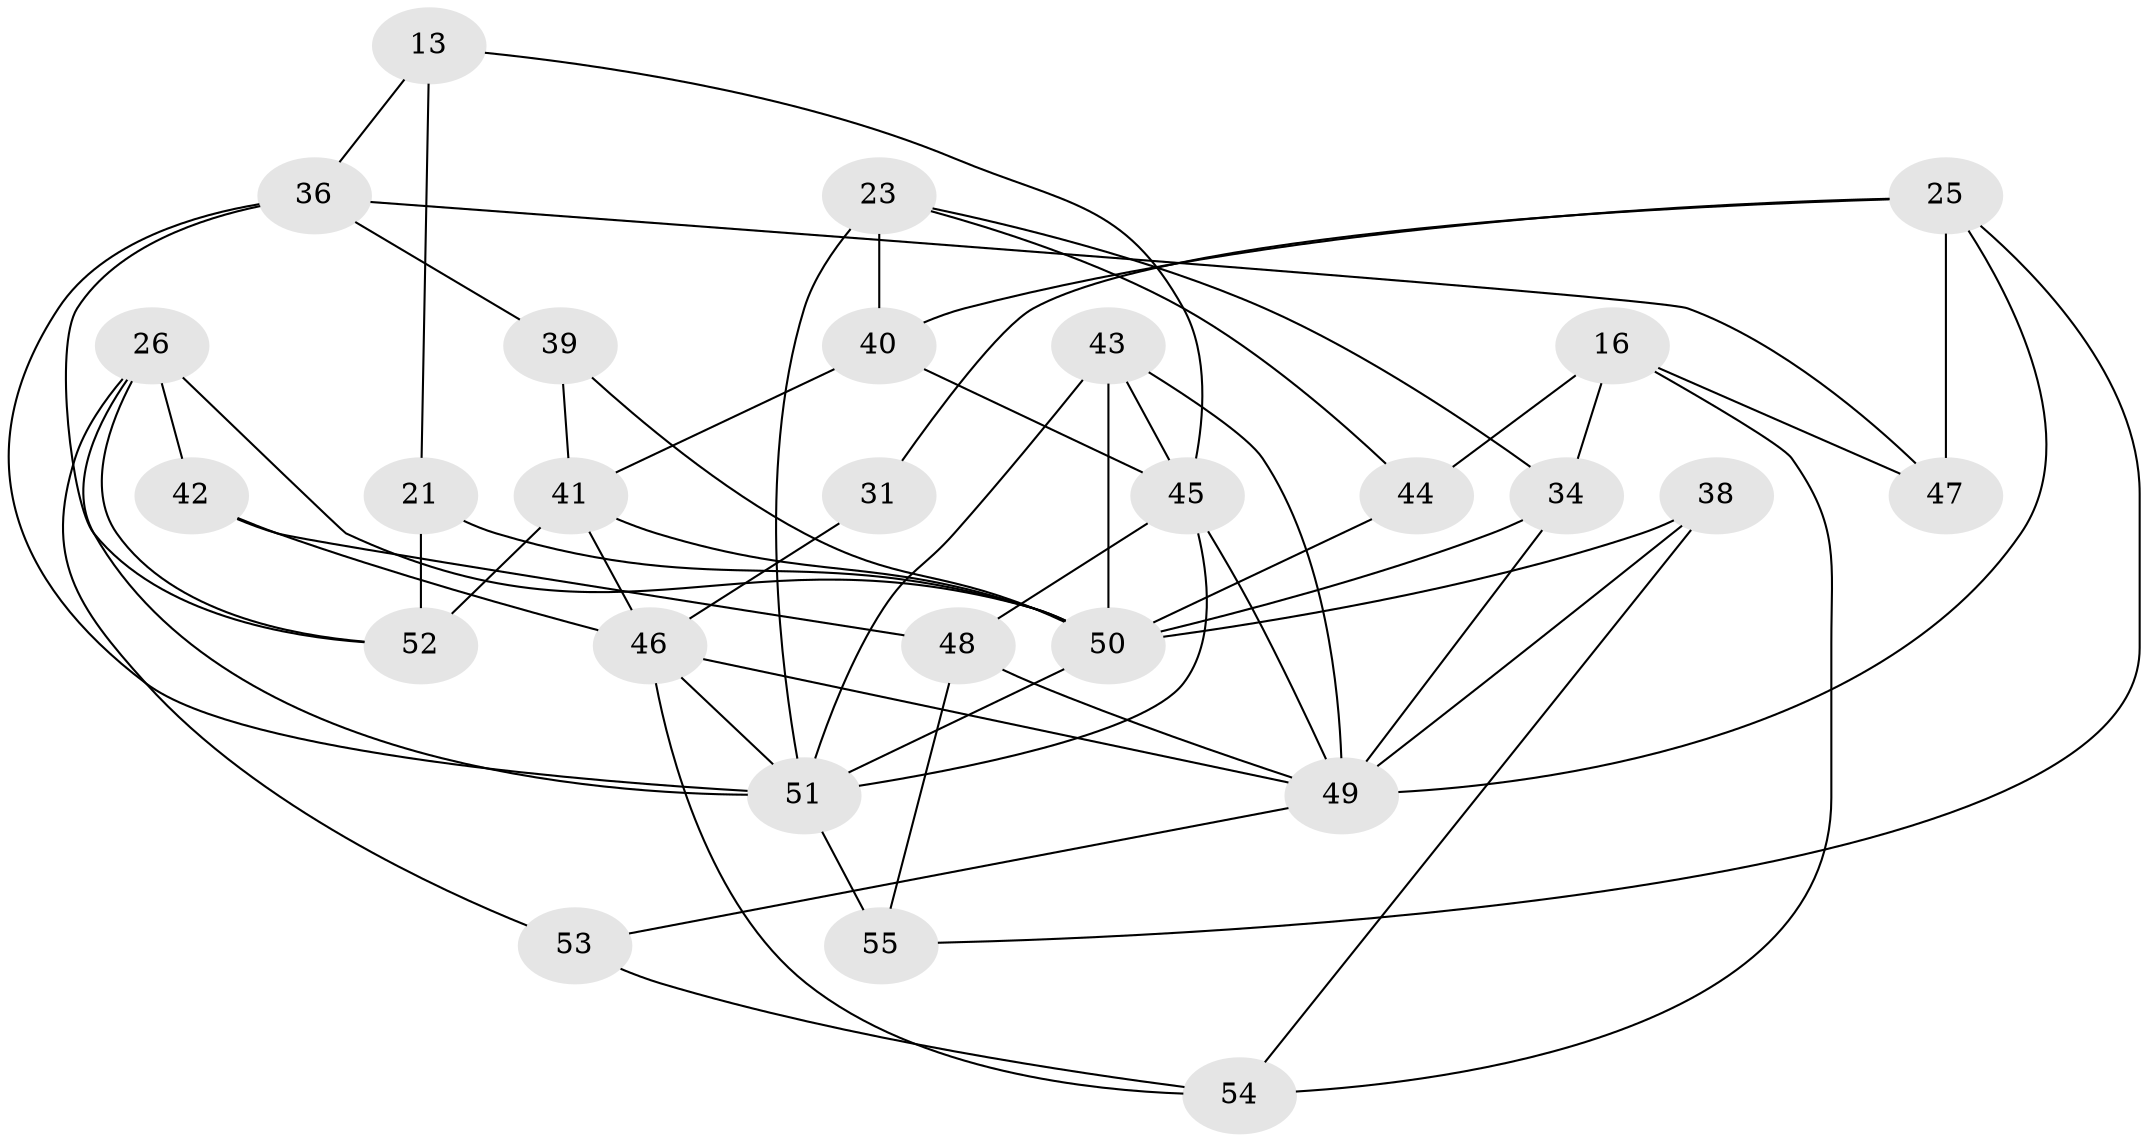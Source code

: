 // original degree distribution, {4: 1.0}
// Generated by graph-tools (version 1.1) at 2025/59/03/09/25 04:59:16]
// undirected, 27 vertices, 59 edges
graph export_dot {
graph [start="1"]
  node [color=gray90,style=filled];
  13;
  16 [super="+1"];
  21 [super="+8"];
  23 [super="+15"];
  25 [super="+17"];
  26 [super="+4"];
  31;
  34;
  36 [super="+30"];
  38;
  39;
  40 [super="+33"];
  41 [super="+9+6"];
  42;
  43;
  44 [super="+7"];
  45 [super="+29"];
  46 [super="+35+32"];
  47;
  48;
  49 [super="+2+11+19"];
  50 [super="+5+24+14"];
  51 [super="+18+37"];
  52 [super="+22"];
  53;
  54 [super="+27"];
  55;
  13 -- 36;
  13 -- 21 [weight=2];
  13 -- 45;
  16 -- 34;
  16 -- 54 [weight=2];
  16 -- 44 [weight=2];
  16 -- 47;
  21 -- 52 [weight=2];
  21 -- 50 [weight=2];
  23 -- 34;
  23 -- 51 [weight=2];
  23 -- 40 [weight=2];
  23 -- 44;
  25 -- 47 [weight=2];
  25 -- 55;
  25 -- 31;
  25 -- 49;
  25 -- 40;
  26 -- 42 [weight=2];
  26 -- 53;
  26 -- 52;
  26 -- 51;
  26 -- 50;
  31 -- 46 [weight=3];
  34 -- 49;
  34 -- 50;
  36 -- 47;
  36 -- 39 [weight=2];
  36 -- 51;
  36 -- 52;
  38 -- 54;
  38 -- 49 [weight=2];
  38 -- 50;
  39 -- 41;
  39 -- 50;
  40 -- 45;
  40 -- 41 [weight=2];
  41 -- 52 [weight=2];
  41 -- 46 [weight=2];
  41 -- 50;
  42 -- 48;
  42 -- 46;
  43 -- 50;
  43 -- 45;
  43 -- 49;
  43 -- 51;
  44 -- 50 [weight=3];
  45 -- 48;
  45 -- 49;
  45 -- 51;
  46 -- 54 [weight=2];
  46 -- 51 [weight=3];
  46 -- 49;
  48 -- 55;
  48 -- 49;
  49 -- 53 [weight=2];
  50 -- 51;
  51 -- 55 [weight=2];
  53 -- 54;
}
